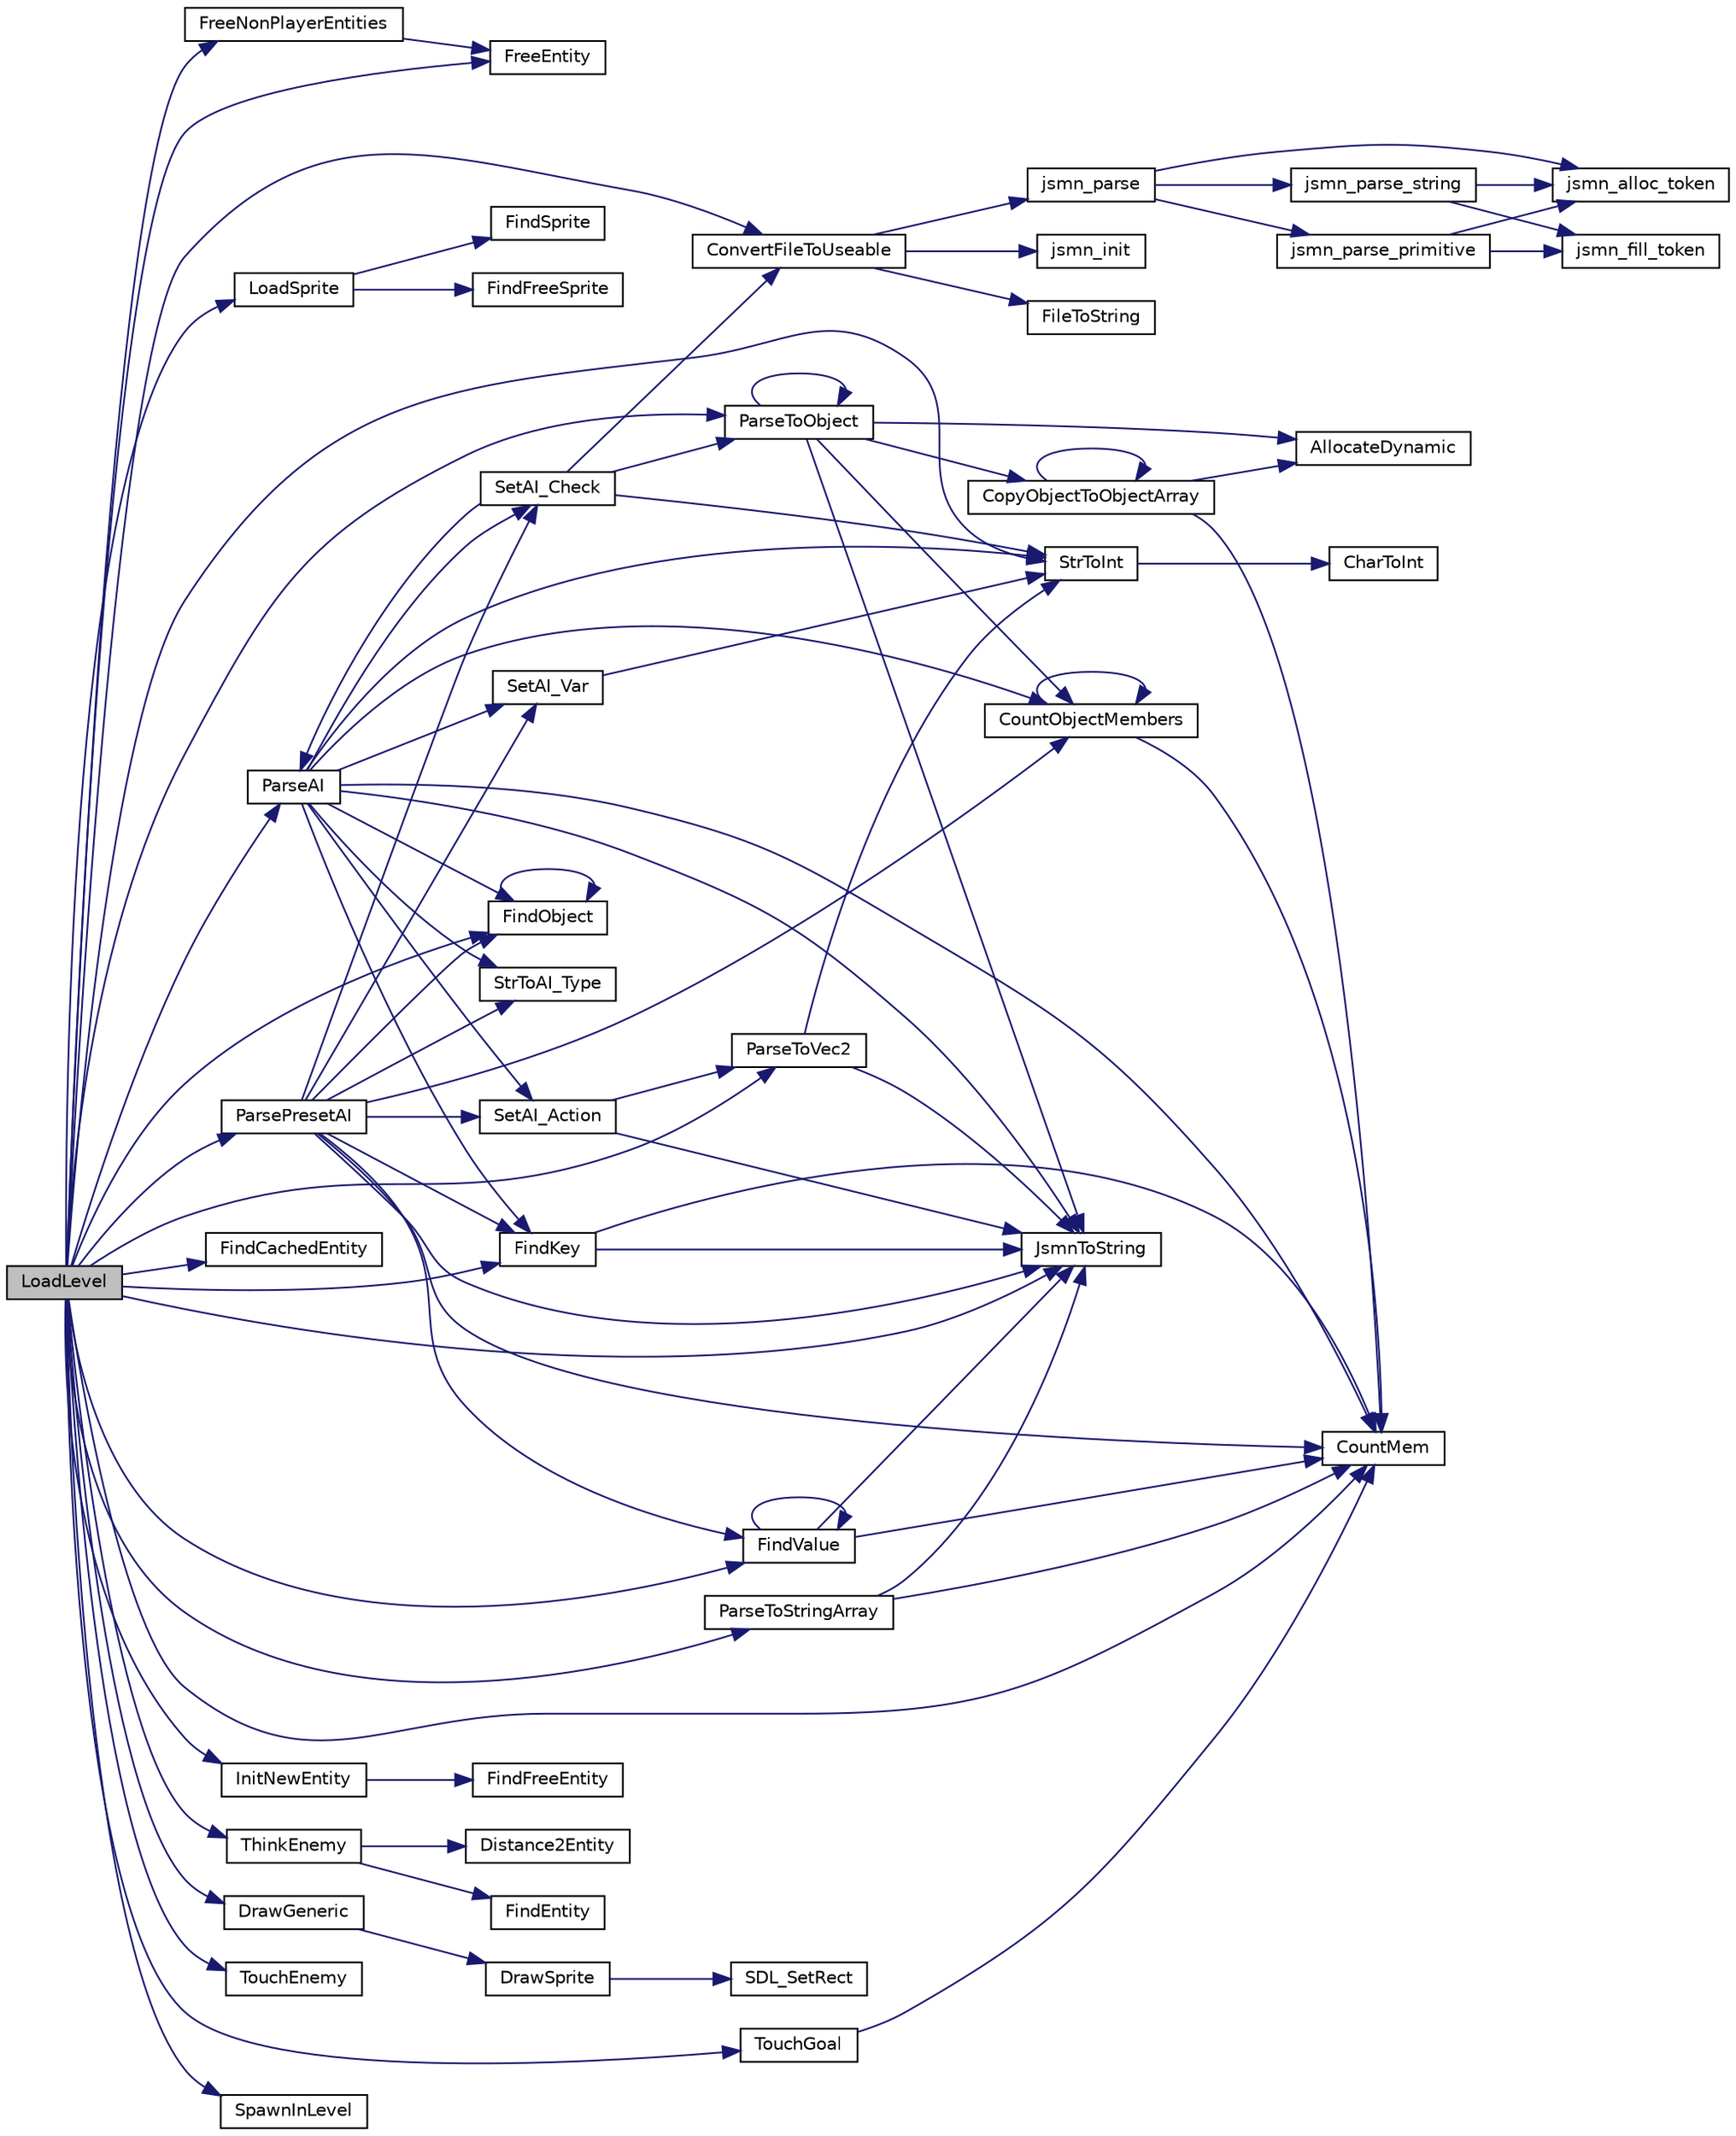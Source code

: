 digraph "LoadLevel"
{
  edge [fontname="Helvetica",fontsize="10",labelfontname="Helvetica",labelfontsize="10"];
  node [fontname="Helvetica",fontsize="10",shape=record];
  rankdir="LR";
  Node1 [label="LoadLevel",height=0.2,width=0.4,color="black", fillcolor="grey75", style="filled", fontcolor="black"];
  Node1 -> Node2 [color="midnightblue",fontsize="10",style="solid"];
  Node2 [label="FreeNonPlayerEntities",height=0.2,width=0.4,color="black", fillcolor="white", style="filled",URL="$entity_8c.html#aec8aad072a0215184b68b9815194950c"];
  Node2 -> Node3 [color="midnightblue",fontsize="10",style="solid"];
  Node3 [label="FreeEntity",height=0.2,width=0.4,color="black", fillcolor="white", style="filled",URL="$entity_8c.html#ae27dad323fa0f26748bd2485f5d019e3"];
  Node1 -> Node4 [color="midnightblue",fontsize="10",style="solid"];
  Node4 [label="FindKey",height=0.2,width=0.4,color="black", fillcolor="white", style="filled",URL="$mystrings_8c.html#a6466498df69994b55bb62b9b53652142"];
  Node4 -> Node5 [color="midnightblue",fontsize="10",style="solid"];
  Node5 [label="CountMem",height=0.2,width=0.4,color="black", fillcolor="white", style="filled",URL="$globals_8h.html#ab5272b6a1f2bf961c7534ec91a243715"];
  Node4 -> Node6 [color="midnightblue",fontsize="10",style="solid"];
  Node6 [label="JsmnToString",height=0.2,width=0.4,color="black", fillcolor="white", style="filled",URL="$mystrings_8c.html#a78d7d9580e10b30e6409ebfeb29e5cfe"];
  Node1 -> Node6 [color="midnightblue",fontsize="10",style="solid"];
  Node1 -> Node7 [color="midnightblue",fontsize="10",style="solid"];
  Node7 [label="LoadSprite",height=0.2,width=0.4,color="black", fillcolor="white", style="filled",URL="$graphics_8c.html#a9ef47fe758affb875f01b07e551513c7"];
  Node7 -> Node8 [color="midnightblue",fontsize="10",style="solid"];
  Node8 [label="FindSprite",height=0.2,width=0.4,color="black", fillcolor="white", style="filled",URL="$graphics_8c.html#af4c49239d2f0e5306964c66be9553832"];
  Node7 -> Node9 [color="midnightblue",fontsize="10",style="solid"];
  Node9 [label="FindFreeSprite",height=0.2,width=0.4,color="black", fillcolor="white", style="filled",URL="$graphics_8c.html#a88a59e4cda72f43e47b635ed6c6a9f95"];
  Node1 -> Node10 [color="midnightblue",fontsize="10",style="solid"];
  Node10 [label="FindObject",height=0.2,width=0.4,color="black", fillcolor="white", style="filled",URL="$parseobject_8c.html#a0d7610fbd167c6f81519e6ab3403e3bd"];
  Node10 -> Node10 [color="midnightblue",fontsize="10",style="solid"];
  Node1 -> Node11 [color="midnightblue",fontsize="10",style="solid"];
  Node11 [label="ParseToVec2",height=0.2,width=0.4,color="black", fillcolor="white", style="filled",URL="$parsevariable_8c.html#aece06ba78503ca86b77daa6c0f64d01f"];
  Node11 -> Node6 [color="midnightblue",fontsize="10",style="solid"];
  Node11 -> Node12 [color="midnightblue",fontsize="10",style="solid"];
  Node12 [label="StrToInt",height=0.2,width=0.4,color="black", fillcolor="white", style="filled",URL="$mystrings_8c.html#a7847ecf365cd64921278854576e5ddcc"];
  Node12 -> Node13 [color="midnightblue",fontsize="10",style="solid"];
  Node13 [label="CharToInt",height=0.2,width=0.4,color="black", fillcolor="white", style="filled",URL="$mystrings_8c.html#a357780097bc5067ece05926de2d77eae"];
  Node1 -> Node5 [color="midnightblue",fontsize="10",style="solid"];
  Node1 -> Node14 [color="midnightblue",fontsize="10",style="solid"];
  Node14 [label="FindValue",height=0.2,width=0.4,color="black", fillcolor="white", style="filled",URL="$mystrings_8c.html#ac183085aec4f8b1867b5737aacb9c37f"];
  Node14 -> Node5 [color="midnightblue",fontsize="10",style="solid"];
  Node14 -> Node6 [color="midnightblue",fontsize="10",style="solid"];
  Node14 -> Node14 [color="midnightblue",fontsize="10",style="solid"];
  Node1 -> Node15 [color="midnightblue",fontsize="10",style="solid"];
  Node15 [label="FindCachedEntity",height=0.2,width=0.4,color="black", fillcolor="white", style="filled",URL="$entity_8c.html#a018dc9e984dbb58b293f263775b528c6"];
  Node1 -> Node3 [color="midnightblue",fontsize="10",style="solid"];
  Node1 -> Node16 [color="midnightblue",fontsize="10",style="solid"];
  Node16 [label="ConvertFileToUseable",height=0.2,width=0.4,color="black", fillcolor="white", style="filled",URL="$mystrings_8c.html#a496e2427daae7d276aa1c25bf7173f9b"];
  Node16 -> Node17 [color="midnightblue",fontsize="10",style="solid"];
  Node17 [label="jsmn_init",height=0.2,width=0.4,color="black", fillcolor="white", style="filled",URL="$jsmn_8c.html#a8d4a8b3ce5c3d600feea38615b5f9aa6"];
  Node16 -> Node18 [color="midnightblue",fontsize="10",style="solid"];
  Node18 [label="FileToString",height=0.2,width=0.4,color="black", fillcolor="white", style="filled",URL="$mystrings_8c.html#a641da0f4b770922d999f38d2d23b2ed6"];
  Node16 -> Node19 [color="midnightblue",fontsize="10",style="solid"];
  Node19 [label="jsmn_parse",height=0.2,width=0.4,color="black", fillcolor="white", style="filled",URL="$jsmn_8c.html#a774f985a9750a10c7e88304e30191e03"];
  Node19 -> Node20 [color="midnightblue",fontsize="10",style="solid"];
  Node20 [label="jsmn_alloc_token",height=0.2,width=0.4,color="black", fillcolor="white", style="filled",URL="$jsmn_8c.html#a0d7a964b95b65cd16699a355ede80394"];
  Node19 -> Node21 [color="midnightblue",fontsize="10",style="solid"];
  Node21 [label="jsmn_parse_string",height=0.2,width=0.4,color="black", fillcolor="white", style="filled",URL="$jsmn_8c.html#a568f184e45bb9718270088e1e05a4264"];
  Node21 -> Node20 [color="midnightblue",fontsize="10",style="solid"];
  Node21 -> Node22 [color="midnightblue",fontsize="10",style="solid"];
  Node22 [label="jsmn_fill_token",height=0.2,width=0.4,color="black", fillcolor="white", style="filled",URL="$jsmn_8c.html#a20b875e37a2a5c88888c6d80068715be"];
  Node19 -> Node23 [color="midnightblue",fontsize="10",style="solid"];
  Node23 [label="jsmn_parse_primitive",height=0.2,width=0.4,color="black", fillcolor="white", style="filled",URL="$jsmn_8c.html#a4d1f29464811e2bbf5506fbe5c7ee9de"];
  Node23 -> Node20 [color="midnightblue",fontsize="10",style="solid"];
  Node23 -> Node22 [color="midnightblue",fontsize="10",style="solid"];
  Node1 -> Node24 [color="midnightblue",fontsize="10",style="solid"];
  Node24 [label="ParseToObject",height=0.2,width=0.4,color="black", fillcolor="white", style="filled",URL="$parseobject_8c.html#abeb996817aa47a5e463a47275c897483"];
  Node24 -> Node24 [color="midnightblue",fontsize="10",style="solid"];
  Node24 -> Node6 [color="midnightblue",fontsize="10",style="solid"];
  Node24 -> Node25 [color="midnightblue",fontsize="10",style="solid"];
  Node25 [label="CopyObjectToObjectArray",height=0.2,width=0.4,color="black", fillcolor="white", style="filled",URL="$parseobject_8c.html#a66550ec5ad5119b002932431e1ce8578"];
  Node25 -> Node5 [color="midnightblue",fontsize="10",style="solid"];
  Node25 -> Node26 [color="midnightblue",fontsize="10",style="solid"];
  Node26 [label="AllocateDynamic",height=0.2,width=0.4,color="black", fillcolor="white", style="filled",URL="$globals_8h.html#a2263fb5e65c0597a8e4c35fa0c05e15d"];
  Node25 -> Node25 [color="midnightblue",fontsize="10",style="solid"];
  Node24 -> Node27 [color="midnightblue",fontsize="10",style="solid"];
  Node27 [label="CountObjectMembers",height=0.2,width=0.4,color="black", fillcolor="white", style="filled",URL="$parseobject_8c.html#aef0cb86d9b54e11206d154c369cb9a7e"];
  Node27 -> Node5 [color="midnightblue",fontsize="10",style="solid"];
  Node27 -> Node27 [color="midnightblue",fontsize="10",style="solid"];
  Node24 -> Node26 [color="midnightblue",fontsize="10",style="solid"];
  Node1 -> Node28 [color="midnightblue",fontsize="10",style="solid"];
  Node28 [label="ParseAI",height=0.2,width=0.4,color="black", fillcolor="white", style="filled",URL="$ai__interpret_8c.html#a487d35ce74f749b0bfb024a900699f37"];
  Node28 -> Node10 [color="midnightblue",fontsize="10",style="solid"];
  Node28 -> Node4 [color="midnightblue",fontsize="10",style="solid"];
  Node28 -> Node6 [color="midnightblue",fontsize="10",style="solid"];
  Node28 -> Node5 [color="midnightblue",fontsize="10",style="solid"];
  Node28 -> Node29 [color="midnightblue",fontsize="10",style="solid"];
  Node29 [label="SetAI_Var",height=0.2,width=0.4,color="black", fillcolor="white", style="filled",URL="$ai__interpret_8c.html#a38a992ac4f024da776101ad1a2957ac4"];
  Node29 -> Node12 [color="midnightblue",fontsize="10",style="solid"];
  Node28 -> Node12 [color="midnightblue",fontsize="10",style="solid"];
  Node28 -> Node30 [color="midnightblue",fontsize="10",style="solid"];
  Node30 [label="SetAI_Action",height=0.2,width=0.4,color="black", fillcolor="white", style="filled",URL="$ai__interpret_8c.html#a5d87dca860c5320136e684cbe422ca21"];
  Node30 -> Node11 [color="midnightblue",fontsize="10",style="solid"];
  Node30 -> Node6 [color="midnightblue",fontsize="10",style="solid"];
  Node28 -> Node27 [color="midnightblue",fontsize="10",style="solid"];
  Node28 -> Node31 [color="midnightblue",fontsize="10",style="solid"];
  Node31 [label="SetAI_Check",height=0.2,width=0.4,color="black", fillcolor="white", style="filled",URL="$ai__interpret_8c.html#a16e24cd82a74fa54781c203aaccec738"];
  Node31 -> Node12 [color="midnightblue",fontsize="10",style="solid"];
  Node31 -> Node16 [color="midnightblue",fontsize="10",style="solid"];
  Node31 -> Node24 [color="midnightblue",fontsize="10",style="solid"];
  Node31 -> Node28 [color="midnightblue",fontsize="10",style="solid"];
  Node28 -> Node32 [color="midnightblue",fontsize="10",style="solid"];
  Node32 [label="StrToAI_Type",height=0.2,width=0.4,color="black", fillcolor="white", style="filled",URL="$ai__interpret_8c.html#a38d0ac016fd6a956b4fcdd5eefdff0c1"];
  Node1 -> Node33 [color="midnightblue",fontsize="10",style="solid"];
  Node33 [label="ParseToStringArray",height=0.2,width=0.4,color="black", fillcolor="white", style="filled",URL="$parsevariable_8c.html#a090f6fa5f93d7a5becca914af766d1d8"];
  Node33 -> Node5 [color="midnightblue",fontsize="10",style="solid"];
  Node33 -> Node6 [color="midnightblue",fontsize="10",style="solid"];
  Node1 -> Node34 [color="midnightblue",fontsize="10",style="solid"];
  Node34 [label="ParsePresetAI",height=0.2,width=0.4,color="black", fillcolor="white", style="filled",URL="$ai__interpret_8c.html#a325c62634a19a96fcd9117b5f59968d6"];
  Node34 -> Node10 [color="midnightblue",fontsize="10",style="solid"];
  Node34 -> Node4 [color="midnightblue",fontsize="10",style="solid"];
  Node34 -> Node6 [color="midnightblue",fontsize="10",style="solid"];
  Node34 -> Node5 [color="midnightblue",fontsize="10",style="solid"];
  Node34 -> Node14 [color="midnightblue",fontsize="10",style="solid"];
  Node34 -> Node29 [color="midnightblue",fontsize="10",style="solid"];
  Node34 -> Node30 [color="midnightblue",fontsize="10",style="solid"];
  Node34 -> Node27 [color="midnightblue",fontsize="10",style="solid"];
  Node34 -> Node31 [color="midnightblue",fontsize="10",style="solid"];
  Node34 -> Node32 [color="midnightblue",fontsize="10",style="solid"];
  Node1 -> Node12 [color="midnightblue",fontsize="10",style="solid"];
  Node1 -> Node35 [color="midnightblue",fontsize="10",style="solid"];
  Node35 [label="InitNewEntity",height=0.2,width=0.4,color="black", fillcolor="white", style="filled",URL="$entity_8c.html#ad5cd21060189ddd8246414069ee01676"];
  Node35 -> Node36 [color="midnightblue",fontsize="10",style="solid"];
  Node36 [label="FindFreeEntity",height=0.2,width=0.4,color="black", fillcolor="white", style="filled",URL="$entity_8c.html#ace2c9f2a6fee203dab937c5e716ad7dd"];
  Node1 -> Node37 [color="midnightblue",fontsize="10",style="solid"];
  Node37 [label="ThinkEnemy",height=0.2,width=0.4,color="black", fillcolor="white", style="filled",URL="$entity_8c.html#a6c8f8a4a732c4324caca6ba22521e5a7"];
  Node37 -> Node38 [color="midnightblue",fontsize="10",style="solid"];
  Node38 [label="Distance2Entity",height=0.2,width=0.4,color="black", fillcolor="white", style="filled",URL="$entity_8c.html#a1c8f7981791b1935beab73c3faab96a5"];
  Node37 -> Node39 [color="midnightblue",fontsize="10",style="solid"];
  Node39 [label="FindEntity",height=0.2,width=0.4,color="black", fillcolor="white", style="filled",URL="$entity_8c.html#aa4c00fea364c35f0a56dd90b9c38efb0"];
  Node1 -> Node40 [color="midnightblue",fontsize="10",style="solid"];
  Node40 [label="DrawGeneric",height=0.2,width=0.4,color="black", fillcolor="white", style="filled",URL="$entity_8c.html#a8572f94d16405fa3b42dd584893852bd"];
  Node40 -> Node41 [color="midnightblue",fontsize="10",style="solid"];
  Node41 [label="DrawSprite",height=0.2,width=0.4,color="black", fillcolor="white", style="filled",URL="$graphics_8c.html#a17fde33b1d856d825920d633285aec6e"];
  Node41 -> Node42 [color="midnightblue",fontsize="10",style="solid"];
  Node42 [label="SDL_SetRect",height=0.2,width=0.4,color="black", fillcolor="white", style="filled",URL="$graphics_8c.html#af04a9f3481d89afc13d2e2e0a621fad6"];
  Node1 -> Node43 [color="midnightblue",fontsize="10",style="solid"];
  Node43 [label="TouchEnemy",height=0.2,width=0.4,color="black", fillcolor="white", style="filled",URL="$entity_8c.html#a8460f228ddd46eb74cf3693274191365"];
  Node1 -> Node44 [color="midnightblue",fontsize="10",style="solid"];
  Node44 [label="TouchGoal",height=0.2,width=0.4,color="black", fillcolor="white", style="filled",URL="$entity_8c.html#a4929b147240092a570d720f74ce10617"];
  Node44 -> Node5 [color="midnightblue",fontsize="10",style="solid"];
  Node1 -> Node45 [color="midnightblue",fontsize="10",style="solid"];
  Node45 [label="SpawnInLevel",height=0.2,width=0.4,color="black", fillcolor="white", style="filled",URL="$parselevel_8c.html#afd1ec7c09a102e0695a56e7882eec799"];
}
